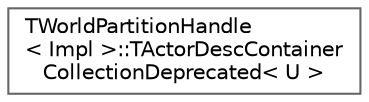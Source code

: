 digraph "Graphical Class Hierarchy"
{
 // INTERACTIVE_SVG=YES
 // LATEX_PDF_SIZE
  bgcolor="transparent";
  edge [fontname=Helvetica,fontsize=10,labelfontname=Helvetica,labelfontsize=10];
  node [fontname=Helvetica,fontsize=10,shape=box,height=0.2,width=0.4];
  rankdir="LR";
  Node0 [id="Node000000",label="TWorldPartitionHandle\l\< Impl \>::TActorDescContainer\lCollectionDeprecated\< U \>",height=0.2,width=0.4,color="grey40", fillcolor="white", style="filled",URL="$d5/d02/structTWorldPartitionHandle_1_1TActorDescContainerCollectionDeprecated.html",tooltip=" "];
}
